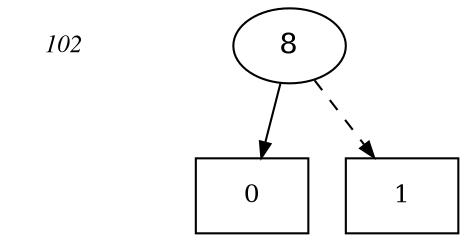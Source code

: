 digraph BDD {
center = true;
{ rank = same; { node [style=invis]; "T" };
 { node [shape=box,fontsize=12]; "0"; }
  { node [shape=box,fontsize=12]; "1"; }
}
{ rank=same; { node [shape=plaintext,fontname="Times Italic",fontsize=12] "102" };"8";}
edge [style = invis]; {"102" -> "T"; }
"8" -> "0" [style=solid,arrowsize=".75"];
"8" -> "1" [style=dashed,arrowsize=".75"];
}

